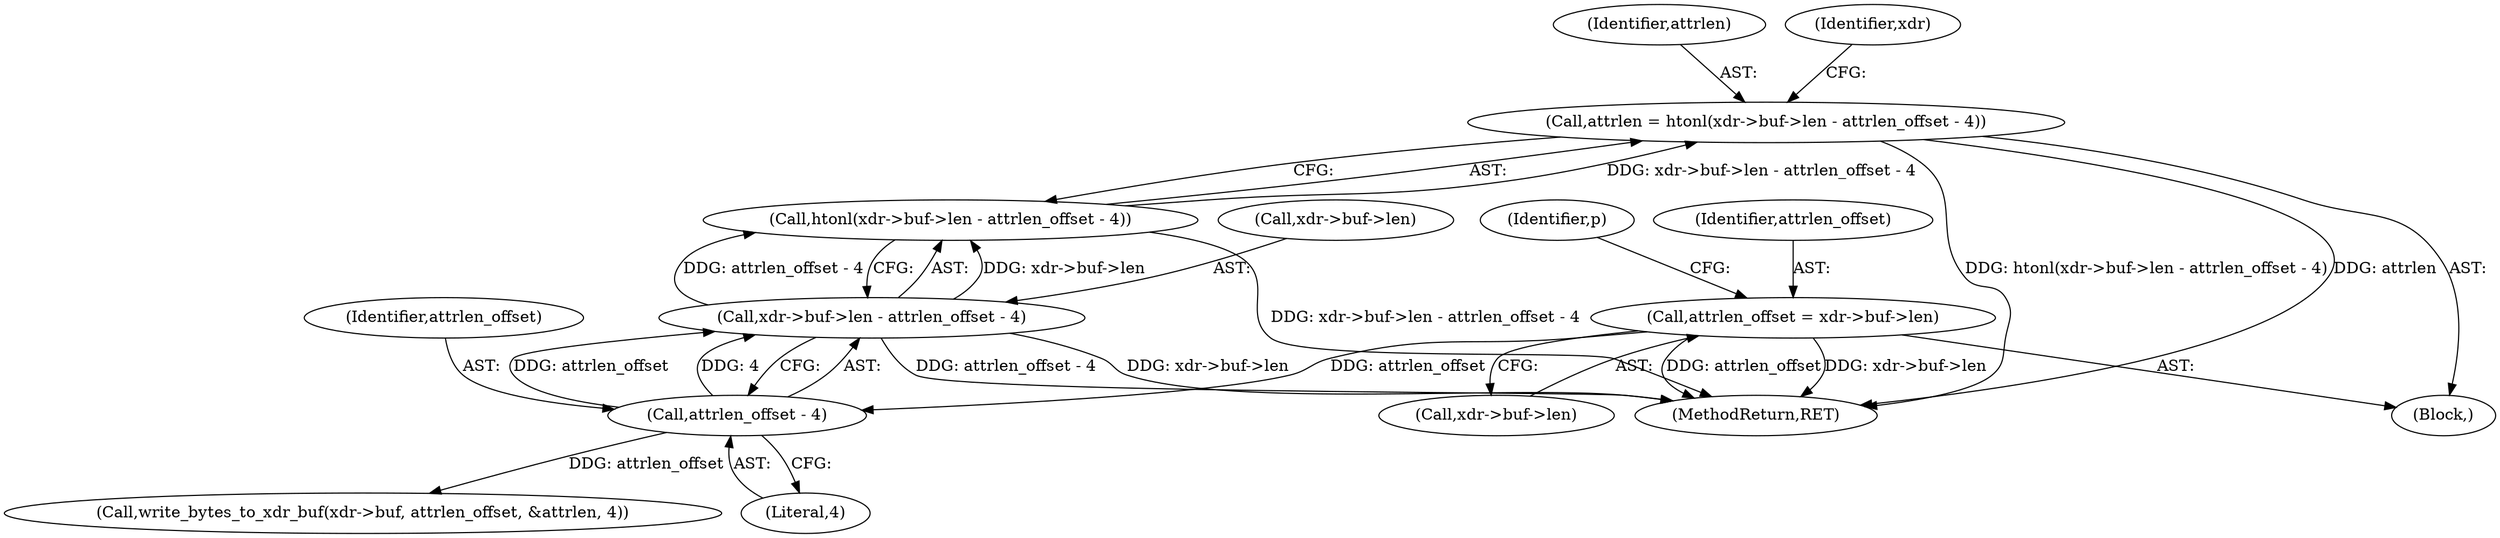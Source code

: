 digraph "0_linux_c70422f760c120480fee4de6c38804c72aa26bc1_12@integer" {
"1001907" [label="(Call,attrlen = htonl(xdr->buf->len - attrlen_offset - 4))"];
"1001909" [label="(Call,htonl(xdr->buf->len - attrlen_offset - 4))"];
"1001910" [label="(Call,xdr->buf->len - attrlen_offset - 4)"];
"1001916" [label="(Call,attrlen_offset - 4)"];
"1000397" [label="(Call,attrlen_offset = xdr->buf->len)"];
"1001919" [label="(Call,write_bytes_to_xdr_buf(xdr->buf, attrlen_offset, &attrlen, 4))"];
"1000405" [label="(Identifier,p)"];
"1001909" [label="(Call,htonl(xdr->buf->len - attrlen_offset - 4))"];
"1001916" [label="(Call,attrlen_offset - 4)"];
"1000399" [label="(Call,xdr->buf->len)"];
"1001910" [label="(Call,xdr->buf->len - attrlen_offset - 4)"];
"1001918" [label="(Literal,4)"];
"1001908" [label="(Identifier,attrlen)"];
"1001921" [label="(Identifier,xdr)"];
"1000397" [label="(Call,attrlen_offset = xdr->buf->len)"];
"1001911" [label="(Call,xdr->buf->len)"];
"1001917" [label="(Identifier,attrlen_offset)"];
"1001907" [label="(Call,attrlen = htonl(xdr->buf->len - attrlen_offset - 4))"];
"1000398" [label="(Identifier,attrlen_offset)"];
"1001963" [label="(MethodReturn,RET)"];
"1000110" [label="(Block,)"];
"1001907" -> "1000110"  [label="AST: "];
"1001907" -> "1001909"  [label="CFG: "];
"1001908" -> "1001907"  [label="AST: "];
"1001909" -> "1001907"  [label="AST: "];
"1001921" -> "1001907"  [label="CFG: "];
"1001907" -> "1001963"  [label="DDG: htonl(xdr->buf->len - attrlen_offset - 4)"];
"1001907" -> "1001963"  [label="DDG: attrlen"];
"1001909" -> "1001907"  [label="DDG: xdr->buf->len - attrlen_offset - 4"];
"1001909" -> "1001910"  [label="CFG: "];
"1001910" -> "1001909"  [label="AST: "];
"1001909" -> "1001963"  [label="DDG: xdr->buf->len - attrlen_offset - 4"];
"1001910" -> "1001909"  [label="DDG: xdr->buf->len"];
"1001910" -> "1001909"  [label="DDG: attrlen_offset - 4"];
"1001910" -> "1001916"  [label="CFG: "];
"1001911" -> "1001910"  [label="AST: "];
"1001916" -> "1001910"  [label="AST: "];
"1001910" -> "1001963"  [label="DDG: xdr->buf->len"];
"1001910" -> "1001963"  [label="DDG: attrlen_offset - 4"];
"1001916" -> "1001910"  [label="DDG: attrlen_offset"];
"1001916" -> "1001910"  [label="DDG: 4"];
"1001916" -> "1001918"  [label="CFG: "];
"1001917" -> "1001916"  [label="AST: "];
"1001918" -> "1001916"  [label="AST: "];
"1000397" -> "1001916"  [label="DDG: attrlen_offset"];
"1001916" -> "1001919"  [label="DDG: attrlen_offset"];
"1000397" -> "1000110"  [label="AST: "];
"1000397" -> "1000399"  [label="CFG: "];
"1000398" -> "1000397"  [label="AST: "];
"1000399" -> "1000397"  [label="AST: "];
"1000405" -> "1000397"  [label="CFG: "];
"1000397" -> "1001963"  [label="DDG: attrlen_offset"];
"1000397" -> "1001963"  [label="DDG: xdr->buf->len"];
}
